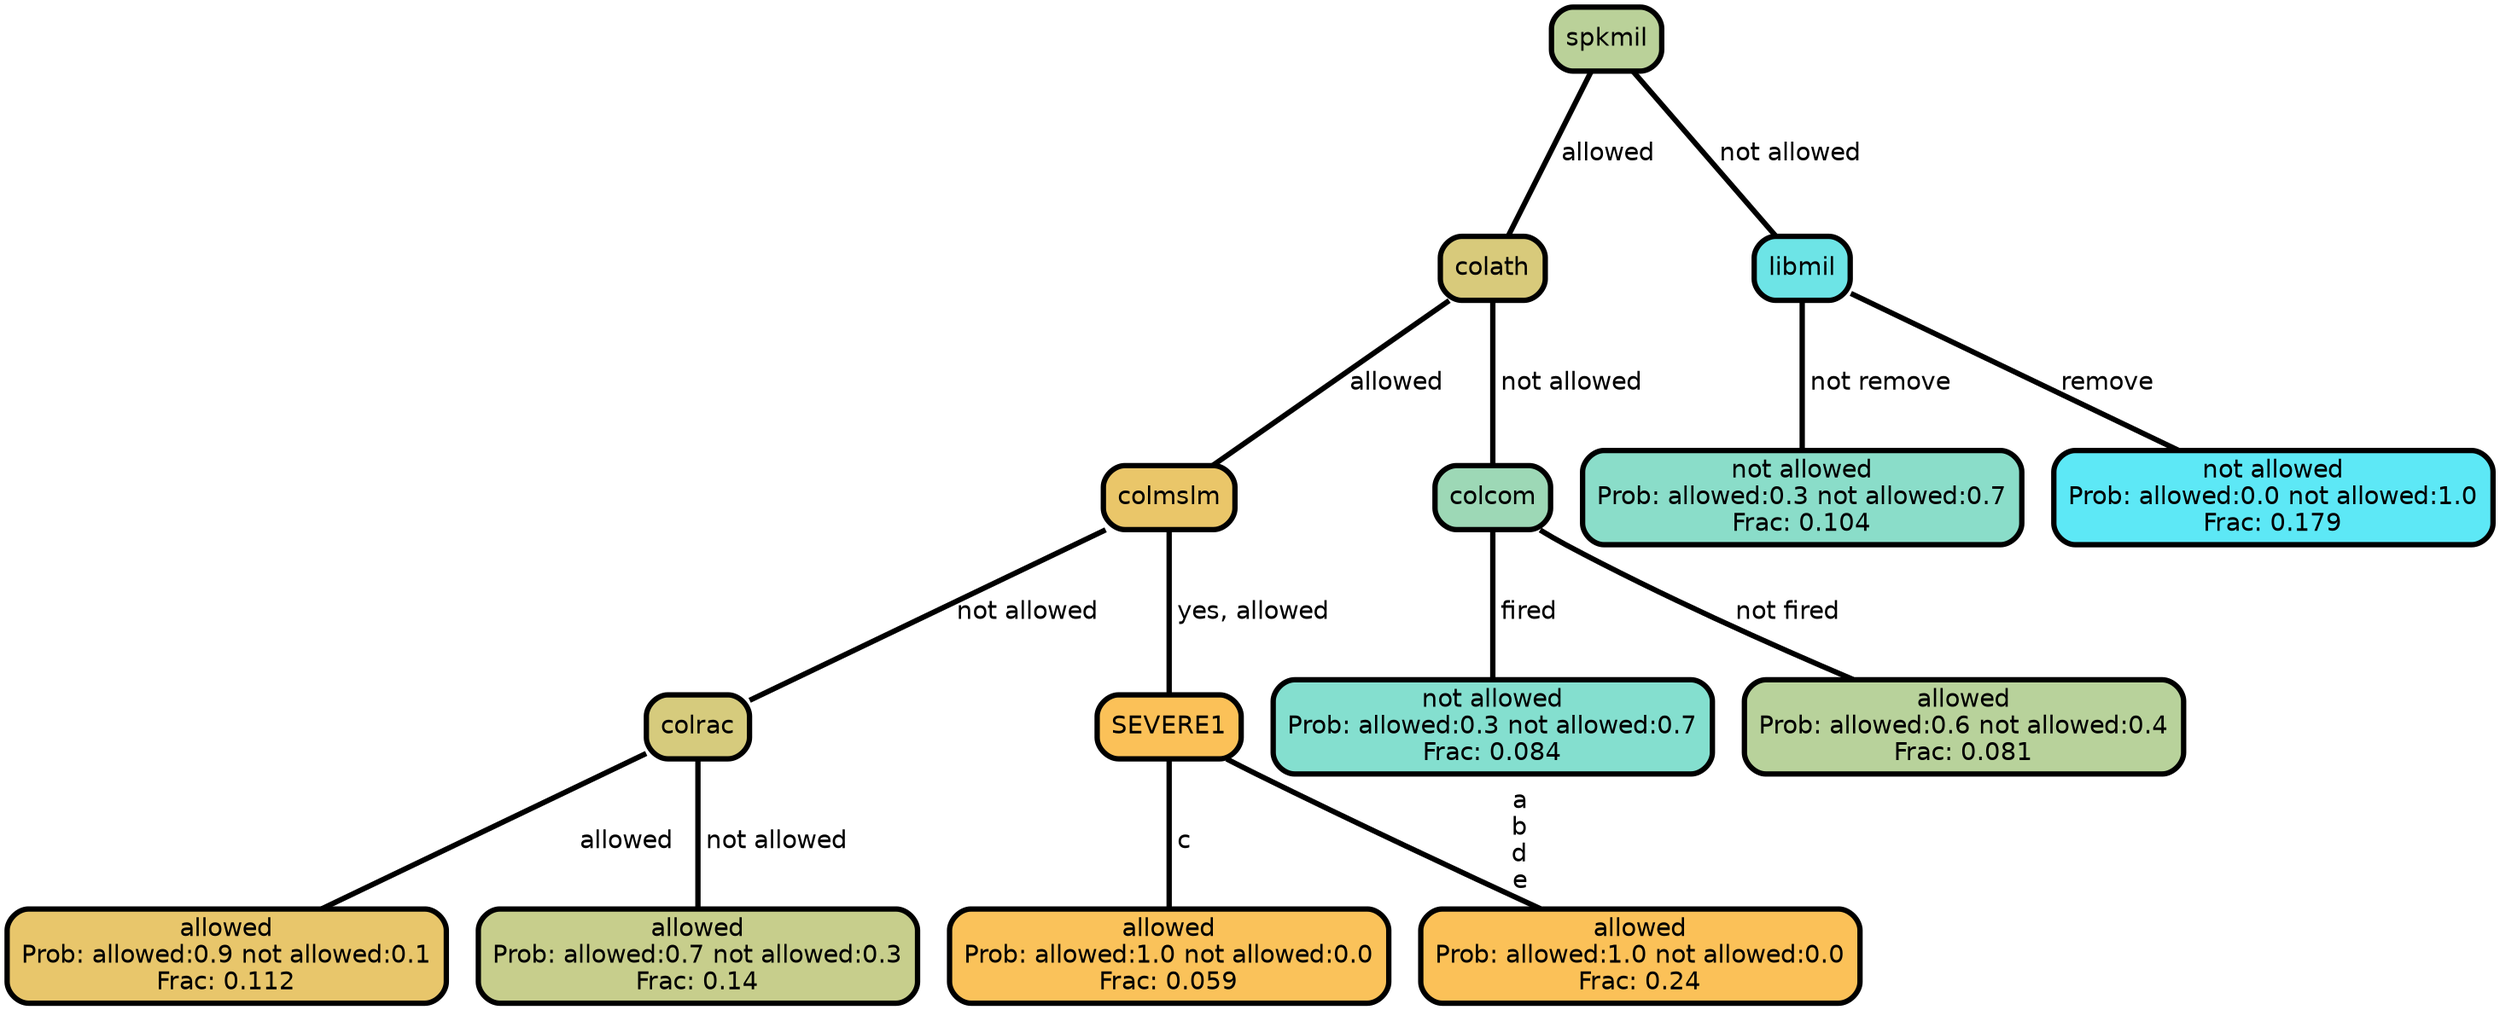graph Tree {
node [shape=box, style="filled, rounded",color="black",penwidth="3",fontcolor="black",                 fontname=helvetica] ;
graph [ranksep="0 equally", splines=straight,                 bgcolor=transparent, dpi=200] ;
edge [fontname=helvetica, color=black] ;
0 [label="allowed
Prob: allowed:0.9 not allowed:0.1
Frac: 0.112", fillcolor="#e8c66b"] ;
1 [label="colrac", fillcolor="#d6cb7d"] ;
2 [label="allowed
Prob: allowed:0.7 not allowed:0.3
Frac: 0.14", fillcolor="#c7ce8c"] ;
3 [label="colmslm", fillcolor="#eac669"] ;
4 [label="allowed
Prob: allowed:1.0 not allowed:0.0
Frac: 0.059", fillcolor="#fac25a"] ;
5 [label="SEVERE1", fillcolor="#fbc158"] ;
6 [label="allowed
Prob: allowed:1.0 not allowed:0.0
Frac: 0.24", fillcolor="#fbc158"] ;
7 [label="colath", fillcolor="#d8ca7b"] ;
8 [label="not allowed
Prob: allowed:0.3 not allowed:0.7
Frac: 0.084", fillcolor="#84dfcf"] ;
9 [label="colcom", fillcolor="#9dd8b6"] ;
10 [label="allowed
Prob: allowed:0.6 not allowed:0.4
Frac: 0.081", fillcolor="#b8d29b"] ;
11 [label="spkmil", fillcolor="#bad199"] ;
12 [label="not allowed
Prob: allowed:0.3 not allowed:0.7
Frac: 0.104", fillcolor="#8addc9"] ;
13 [label="libmil", fillcolor="#6de4e6"] ;
14 [label="not allowed
Prob: allowed:0.0 not allowed:1.0
Frac: 0.179", fillcolor="#5de8f6"] ;
1 -- 0 [label=" allowed",penwidth=3] ;
1 -- 2 [label=" not allowed",penwidth=3] ;
3 -- 1 [label=" not allowed",penwidth=3] ;
3 -- 5 [label=" yes, allowed",penwidth=3] ;
5 -- 4 [label=" c",penwidth=3] ;
5 -- 6 [label=" a\n b\n d\n e",penwidth=3] ;
7 -- 3 [label=" allowed",penwidth=3] ;
7 -- 9 [label=" not allowed",penwidth=3] ;
9 -- 8 [label=" fired",penwidth=3] ;
9 -- 10 [label=" not fired",penwidth=3] ;
11 -- 7 [label=" allowed",penwidth=3] ;
11 -- 13 [label=" not allowed",penwidth=3] ;
13 -- 12 [label=" not remove",penwidth=3] ;
13 -- 14 [label=" remove",penwidth=3] ;
{rank = same;}}